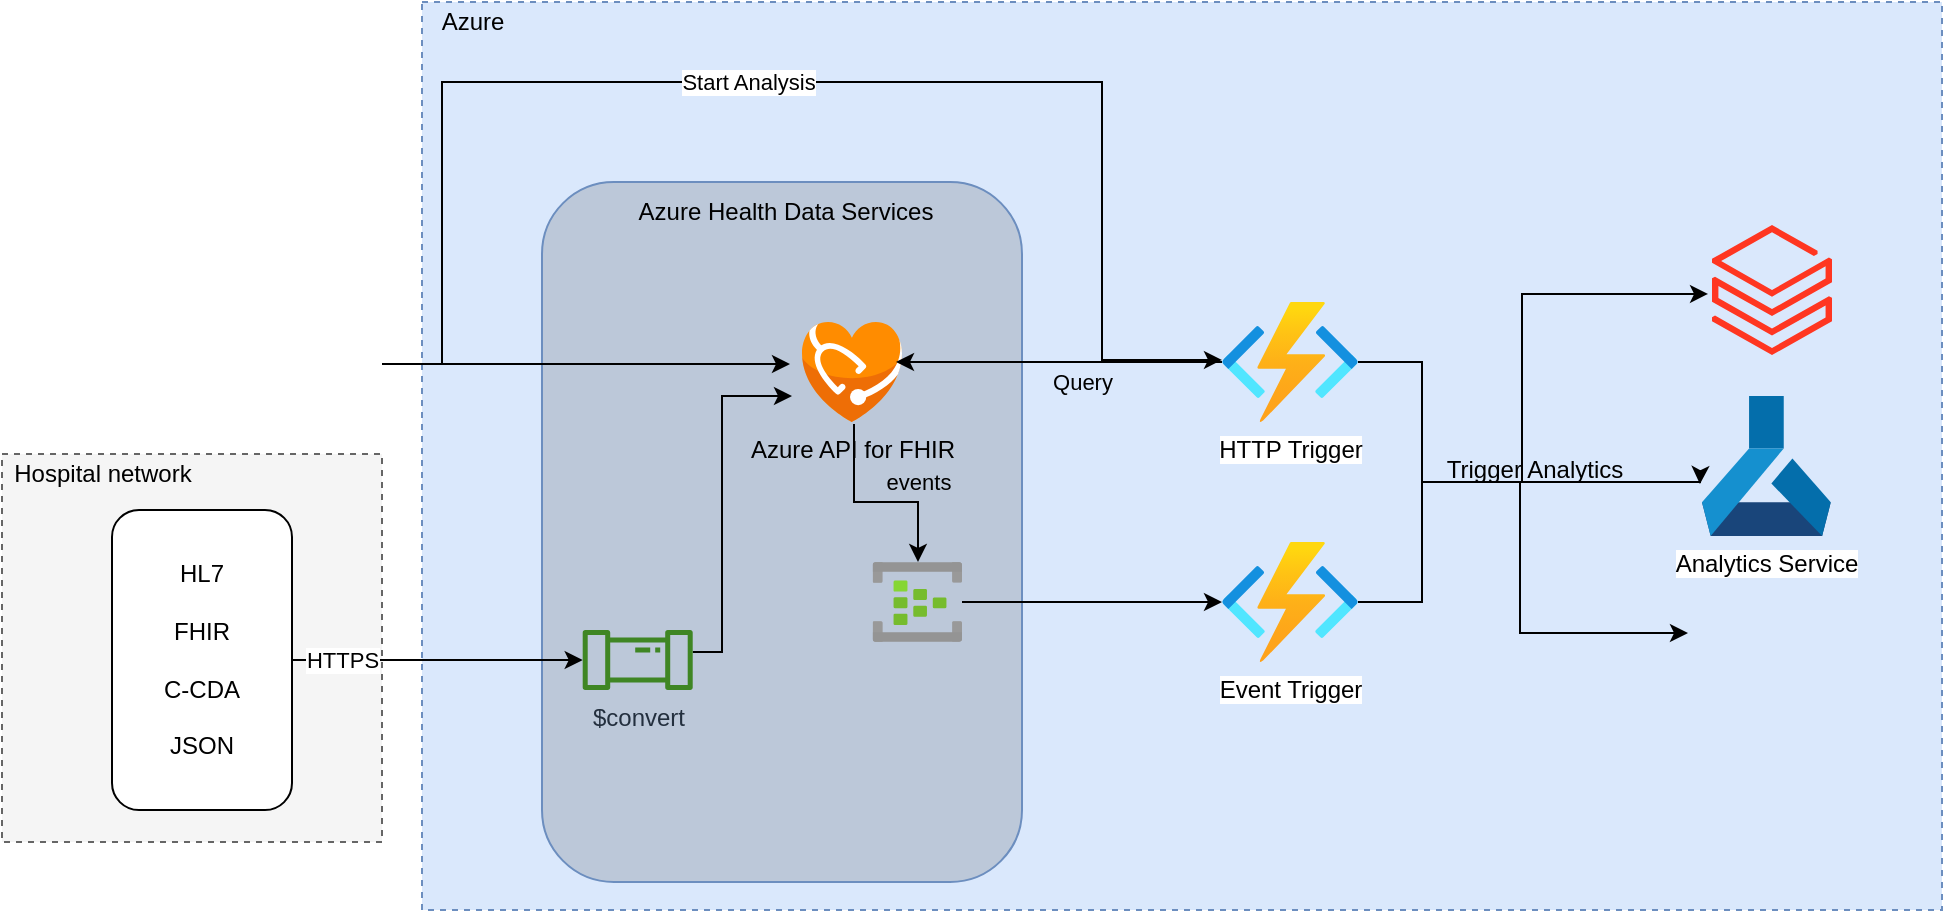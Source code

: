 <mxfile version="18.0.6" type="device"><diagram id="miB-JlNfb90D1VOIui2e" name="Page-1"><mxGraphModel dx="1681" dy="695" grid="1" gridSize="10" guides="1" tooltips="1" connect="1" arrows="1" fold="1" page="1" pageScale="1" pageWidth="850" pageHeight="1100" math="0" shadow="0"><root><mxCell id="0"/><mxCell id="1" parent="0"/><mxCell id="XccWBRdxd84inH0FeNS_-23" value="" style="rounded=0;whiteSpace=wrap;html=1;dashed=1;fillColor=#dae8fc;strokeColor=#6c8ebf;" vertex="1" parent="1"><mxGeometry x="260" y="30" width="760" height="454" as="geometry"/></mxCell><mxCell id="XccWBRdxd84inH0FeNS_-21" value="" style="rounded=0;whiteSpace=wrap;html=1;dashed=1;fillColor=#f5f5f5;fontColor=#333333;strokeColor=#666666;" vertex="1" parent="1"><mxGeometry x="50" y="256" width="190" height="194" as="geometry"/></mxCell><mxCell id="XccWBRdxd84inH0FeNS_-4" value="" style="rounded=1;whiteSpace=wrap;html=1;fillColor=#BCC8D9;strokeColor=#6c8ebf;" vertex="1" parent="1"><mxGeometry x="320" y="120" width="240" height="350" as="geometry"/></mxCell><mxCell id="XccWBRdxd84inH0FeNS_-10" style="edgeStyle=orthogonalEdgeStyle;rounded=0;orthogonalLoop=1;jettySize=auto;html=1;entryX=-0.12;entryY=0.42;entryDx=0;entryDy=0;entryPerimeter=0;" edge="1" parent="1" source="XccWBRdxd84inH0FeNS_-1" target="XccWBRdxd84inH0FeNS_-3"><mxGeometry relative="1" as="geometry"/></mxCell><mxCell id="XccWBRdxd84inH0FeNS_-15" style="edgeStyle=orthogonalEdgeStyle;rounded=0;orthogonalLoop=1;jettySize=auto;html=1;entryX=0;entryY=0.483;entryDx=0;entryDy=0;entryPerimeter=0;" edge="1" parent="1" source="XccWBRdxd84inH0FeNS_-1" target="XccWBRdxd84inH0FeNS_-6"><mxGeometry relative="1" as="geometry"><Array as="points"><mxPoint x="270" y="211"/><mxPoint x="270" y="70"/><mxPoint x="600" y="70"/><mxPoint x="600" y="209"/></Array></mxGeometry></mxCell><mxCell id="XccWBRdxd84inH0FeNS_-16" value="Start Analysis" style="edgeLabel;html=1;align=center;verticalAlign=middle;resizable=0;points=[];" vertex="1" connectable="0" parent="XccWBRdxd84inH0FeNS_-15"><mxGeometry x="-0.131" relative="1" as="geometry"><mxPoint x="20" as="offset"/></mxGeometry></mxCell><mxCell id="XccWBRdxd84inH0FeNS_-1" value="" style="shape=image;verticalLabelPosition=bottom;labelBackgroundColor=default;verticalAlign=top;aspect=fixed;imageAspect=0;image=https://www.ais.com/wp-content/uploads/2019/04/microsoftpowerapps-300x150.png;" vertex="1" parent="1"><mxGeometry x="60" y="166" width="180" height="90" as="geometry"/></mxCell><mxCell id="XccWBRdxd84inH0FeNS_-8" style="edgeStyle=orthogonalEdgeStyle;rounded=0;orthogonalLoop=1;jettySize=auto;html=1;" edge="1" parent="1" source="XccWBRdxd84inH0FeNS_-2" target="XccWBRdxd84inH0FeNS_-7"><mxGeometry relative="1" as="geometry"/></mxCell><mxCell id="XccWBRdxd84inH0FeNS_-25" value="HTTPS" style="edgeLabel;html=1;align=center;verticalAlign=middle;resizable=0;points=[];" vertex="1" connectable="0" parent="XccWBRdxd84inH0FeNS_-8"><mxGeometry x="0.156" y="1" relative="1" as="geometry"><mxPoint x="-59" y="1" as="offset"/></mxGeometry></mxCell><mxCell id="XccWBRdxd84inH0FeNS_-2" value="HL7&lt;br&gt;&lt;br&gt;FHIR&lt;br&gt;&lt;br&gt;C-CDA&lt;br&gt;&lt;br&gt;JSON" style="rounded=1;whiteSpace=wrap;html=1;" vertex="1" parent="1"><mxGeometry x="105" y="284" width="90" height="150" as="geometry"/></mxCell><mxCell id="XccWBRdxd84inH0FeNS_-14" value="events" style="edgeStyle=orthogonalEdgeStyle;rounded=0;orthogonalLoop=1;jettySize=auto;html=1;exitX=0.52;exitY=1.02;exitDx=0;exitDy=0;exitPerimeter=0;labelBackgroundColor=none;" edge="1" parent="1" source="XccWBRdxd84inH0FeNS_-3" target="XccWBRdxd84inH0FeNS_-12"><mxGeometry x="0.406" y="-10" relative="1" as="geometry"><Array as="points"><mxPoint x="476" y="280"/><mxPoint x="508" y="280"/></Array><mxPoint x="10" y="-10" as="offset"/></mxGeometry></mxCell><mxCell id="XccWBRdxd84inH0FeNS_-3" value="Azure API for FHIR" style="sketch=0;aspect=fixed;html=1;points=[];align=center;image;fontSize=12;image=img/lib/mscae/Azure_API_for_FHIR.svg;labelBackgroundColor=none;" vertex="1" parent="1"><mxGeometry x="450" y="190" width="50" height="50" as="geometry"/></mxCell><mxCell id="XccWBRdxd84inH0FeNS_-5" value="Azure Health Data Services" style="text;html=1;strokeColor=none;fillColor=none;align=center;verticalAlign=middle;whiteSpace=wrap;rounded=0;" vertex="1" parent="1"><mxGeometry x="362" y="120" width="160" height="30" as="geometry"/></mxCell><mxCell id="XccWBRdxd84inH0FeNS_-18" style="edgeStyle=orthogonalEdgeStyle;rounded=0;orthogonalLoop=1;jettySize=auto;html=1;entryX=-0.016;entryY=0.629;entryDx=0;entryDy=0;entryPerimeter=0;" edge="1" parent="1" source="XccWBRdxd84inH0FeNS_-6" target="XccWBRdxd84inH0FeNS_-17"><mxGeometry relative="1" as="geometry"><Array as="points"><mxPoint x="760" y="210"/><mxPoint x="760" y="270"/><mxPoint x="899" y="270"/></Array></mxGeometry></mxCell><mxCell id="XccWBRdxd84inH0FeNS_-28" style="edgeStyle=orthogonalEdgeStyle;rounded=0;orthogonalLoop=1;jettySize=auto;html=1;entryX=-0.033;entryY=0.529;entryDx=0;entryDy=0;entryPerimeter=0;labelBackgroundColor=none;" edge="1" parent="1" source="XccWBRdxd84inH0FeNS_-6" target="XccWBRdxd84inH0FeNS_-27"><mxGeometry relative="1" as="geometry"><Array as="points"><mxPoint x="760" y="210"/><mxPoint x="760" y="270"/><mxPoint x="810" y="270"/><mxPoint x="810" y="176"/></Array></mxGeometry></mxCell><mxCell id="XccWBRdxd84inH0FeNS_-30" value="Query" style="edgeStyle=orthogonalEdgeStyle;rounded=0;orthogonalLoop=1;jettySize=auto;html=1;entryX=0.94;entryY=0.4;entryDx=0;entryDy=0;entryPerimeter=0;labelBackgroundColor=none;" edge="1" parent="1" source="XccWBRdxd84inH0FeNS_-6" target="XccWBRdxd84inH0FeNS_-3"><mxGeometry x="-0.141" y="10" relative="1" as="geometry"><mxPoint as="offset"/></mxGeometry></mxCell><mxCell id="XccWBRdxd84inH0FeNS_-6" value="HTTP Trigger" style="aspect=fixed;html=1;points=[];align=center;image;fontSize=12;image=img/lib/azure2/iot/Function_Apps.svg;" vertex="1" parent="1"><mxGeometry x="660" y="180" width="68" height="60" as="geometry"/></mxCell><mxCell id="XccWBRdxd84inH0FeNS_-9" style="edgeStyle=orthogonalEdgeStyle;rounded=0;orthogonalLoop=1;jettySize=auto;html=1;entryX=-0.1;entryY=0.74;entryDx=0;entryDy=0;entryPerimeter=0;" edge="1" parent="1" source="XccWBRdxd84inH0FeNS_-7" target="XccWBRdxd84inH0FeNS_-3"><mxGeometry relative="1" as="geometry"><Array as="points"><mxPoint x="410" y="355"/></Array></mxGeometry></mxCell><mxCell id="XccWBRdxd84inH0FeNS_-7" value="$convert" style="sketch=0;outlineConnect=0;fontColor=#232F3E;gradientColor=none;fillColor=#3F8624;strokeColor=none;dashed=0;verticalLabelPosition=bottom;verticalAlign=top;align=center;html=1;fontSize=12;fontStyle=0;aspect=fixed;pointerEvents=1;shape=mxgraph.aws4.iot_analytics_pipeline;" vertex="1" parent="1"><mxGeometry x="340" y="344" width="55.71" height="30" as="geometry"/></mxCell><mxCell id="XccWBRdxd84inH0FeNS_-29" style="edgeStyle=orthogonalEdgeStyle;rounded=0;orthogonalLoop=1;jettySize=auto;html=1;entryX=0;entryY=0.5;entryDx=0;entryDy=0;labelBackgroundColor=none;" edge="1" parent="1" source="XccWBRdxd84inH0FeNS_-11" target="XccWBRdxd84inH0FeNS_-26"><mxGeometry relative="1" as="geometry"><Array as="points"><mxPoint x="760" y="330"/><mxPoint x="760" y="270"/><mxPoint x="809" y="270"/><mxPoint x="809" y="346"/></Array></mxGeometry></mxCell><mxCell id="XccWBRdxd84inH0FeNS_-11" value="Event Trigger" style="aspect=fixed;html=1;points=[];align=center;image;fontSize=12;image=img/lib/azure2/iot/Function_Apps.svg;" vertex="1" parent="1"><mxGeometry x="660" y="300" width="68" height="60" as="geometry"/></mxCell><mxCell id="XccWBRdxd84inH0FeNS_-13" style="edgeStyle=orthogonalEdgeStyle;rounded=0;orthogonalLoop=1;jettySize=auto;html=1;" edge="1" parent="1" source="XccWBRdxd84inH0FeNS_-12" target="XccWBRdxd84inH0FeNS_-11"><mxGeometry relative="1" as="geometry"/></mxCell><mxCell id="XccWBRdxd84inH0FeNS_-12" value="" style="aspect=fixed;html=1;points=[];align=center;image;fontSize=12;image=img/lib/azure2/analytics/Event_Hubs.svg;" vertex="1" parent="1"><mxGeometry x="485.34" y="310" width="44.66" height="40" as="geometry"/></mxCell><mxCell id="XccWBRdxd84inH0FeNS_-17" value="Analytics Service" style="sketch=0;aspect=fixed;html=1;points=[];align=center;image;fontSize=12;image=img/lib/mscae/Machine_Learning_Service_Workspaces.svg;" vertex="1" parent="1"><mxGeometry x="900" y="227" width="64.4" height="70" as="geometry"/></mxCell><mxCell id="XccWBRdxd84inH0FeNS_-20" value="Trigger Analytics" style="text;html=1;align=center;verticalAlign=middle;resizable=0;points=[];autosize=1;strokeColor=none;fillColor=none;" vertex="1" parent="1"><mxGeometry x="766" y="254" width="100" height="20" as="geometry"/></mxCell><mxCell id="XccWBRdxd84inH0FeNS_-22" value="Hospital network" style="text;html=1;align=center;verticalAlign=middle;resizable=0;points=[];autosize=1;strokeColor=none;fillColor=none;" vertex="1" parent="1"><mxGeometry x="50" y="256" width="100" height="20" as="geometry"/></mxCell><mxCell id="XccWBRdxd84inH0FeNS_-24" value="Azure" style="text;html=1;align=center;verticalAlign=middle;resizable=0;points=[];autosize=1;strokeColor=none;fillColor=none;" vertex="1" parent="1"><mxGeometry x="260" y="30" width="50" height="20" as="geometry"/></mxCell><mxCell id="XccWBRdxd84inH0FeNS_-26" value="" style="shape=image;verticalLabelPosition=bottom;labelBackgroundColor=default;verticalAlign=top;aspect=fixed;imageAspect=0;image=https://upload.wikimedia.org/wikipedia/commons/thumb/1/10/SAS_logo_horiz.svg/1200px-SAS_logo_horiz.svg.png;" vertex="1" parent="1"><mxGeometry x="893" y="331" width="70.8" height="29" as="geometry"/></mxCell><mxCell id="XccWBRdxd84inH0FeNS_-27" value="" style="aspect=fixed;html=1;points=[];align=center;image;fontSize=12;image=img/lib/azure2/analytics/Azure_Databricks.svg;dashed=1;labelBackgroundColor=none;fillColor=#BCC8D9;" vertex="1" parent="1"><mxGeometry x="905" y="140" width="60" height="68" as="geometry"/></mxCell></root></mxGraphModel></diagram></mxfile>